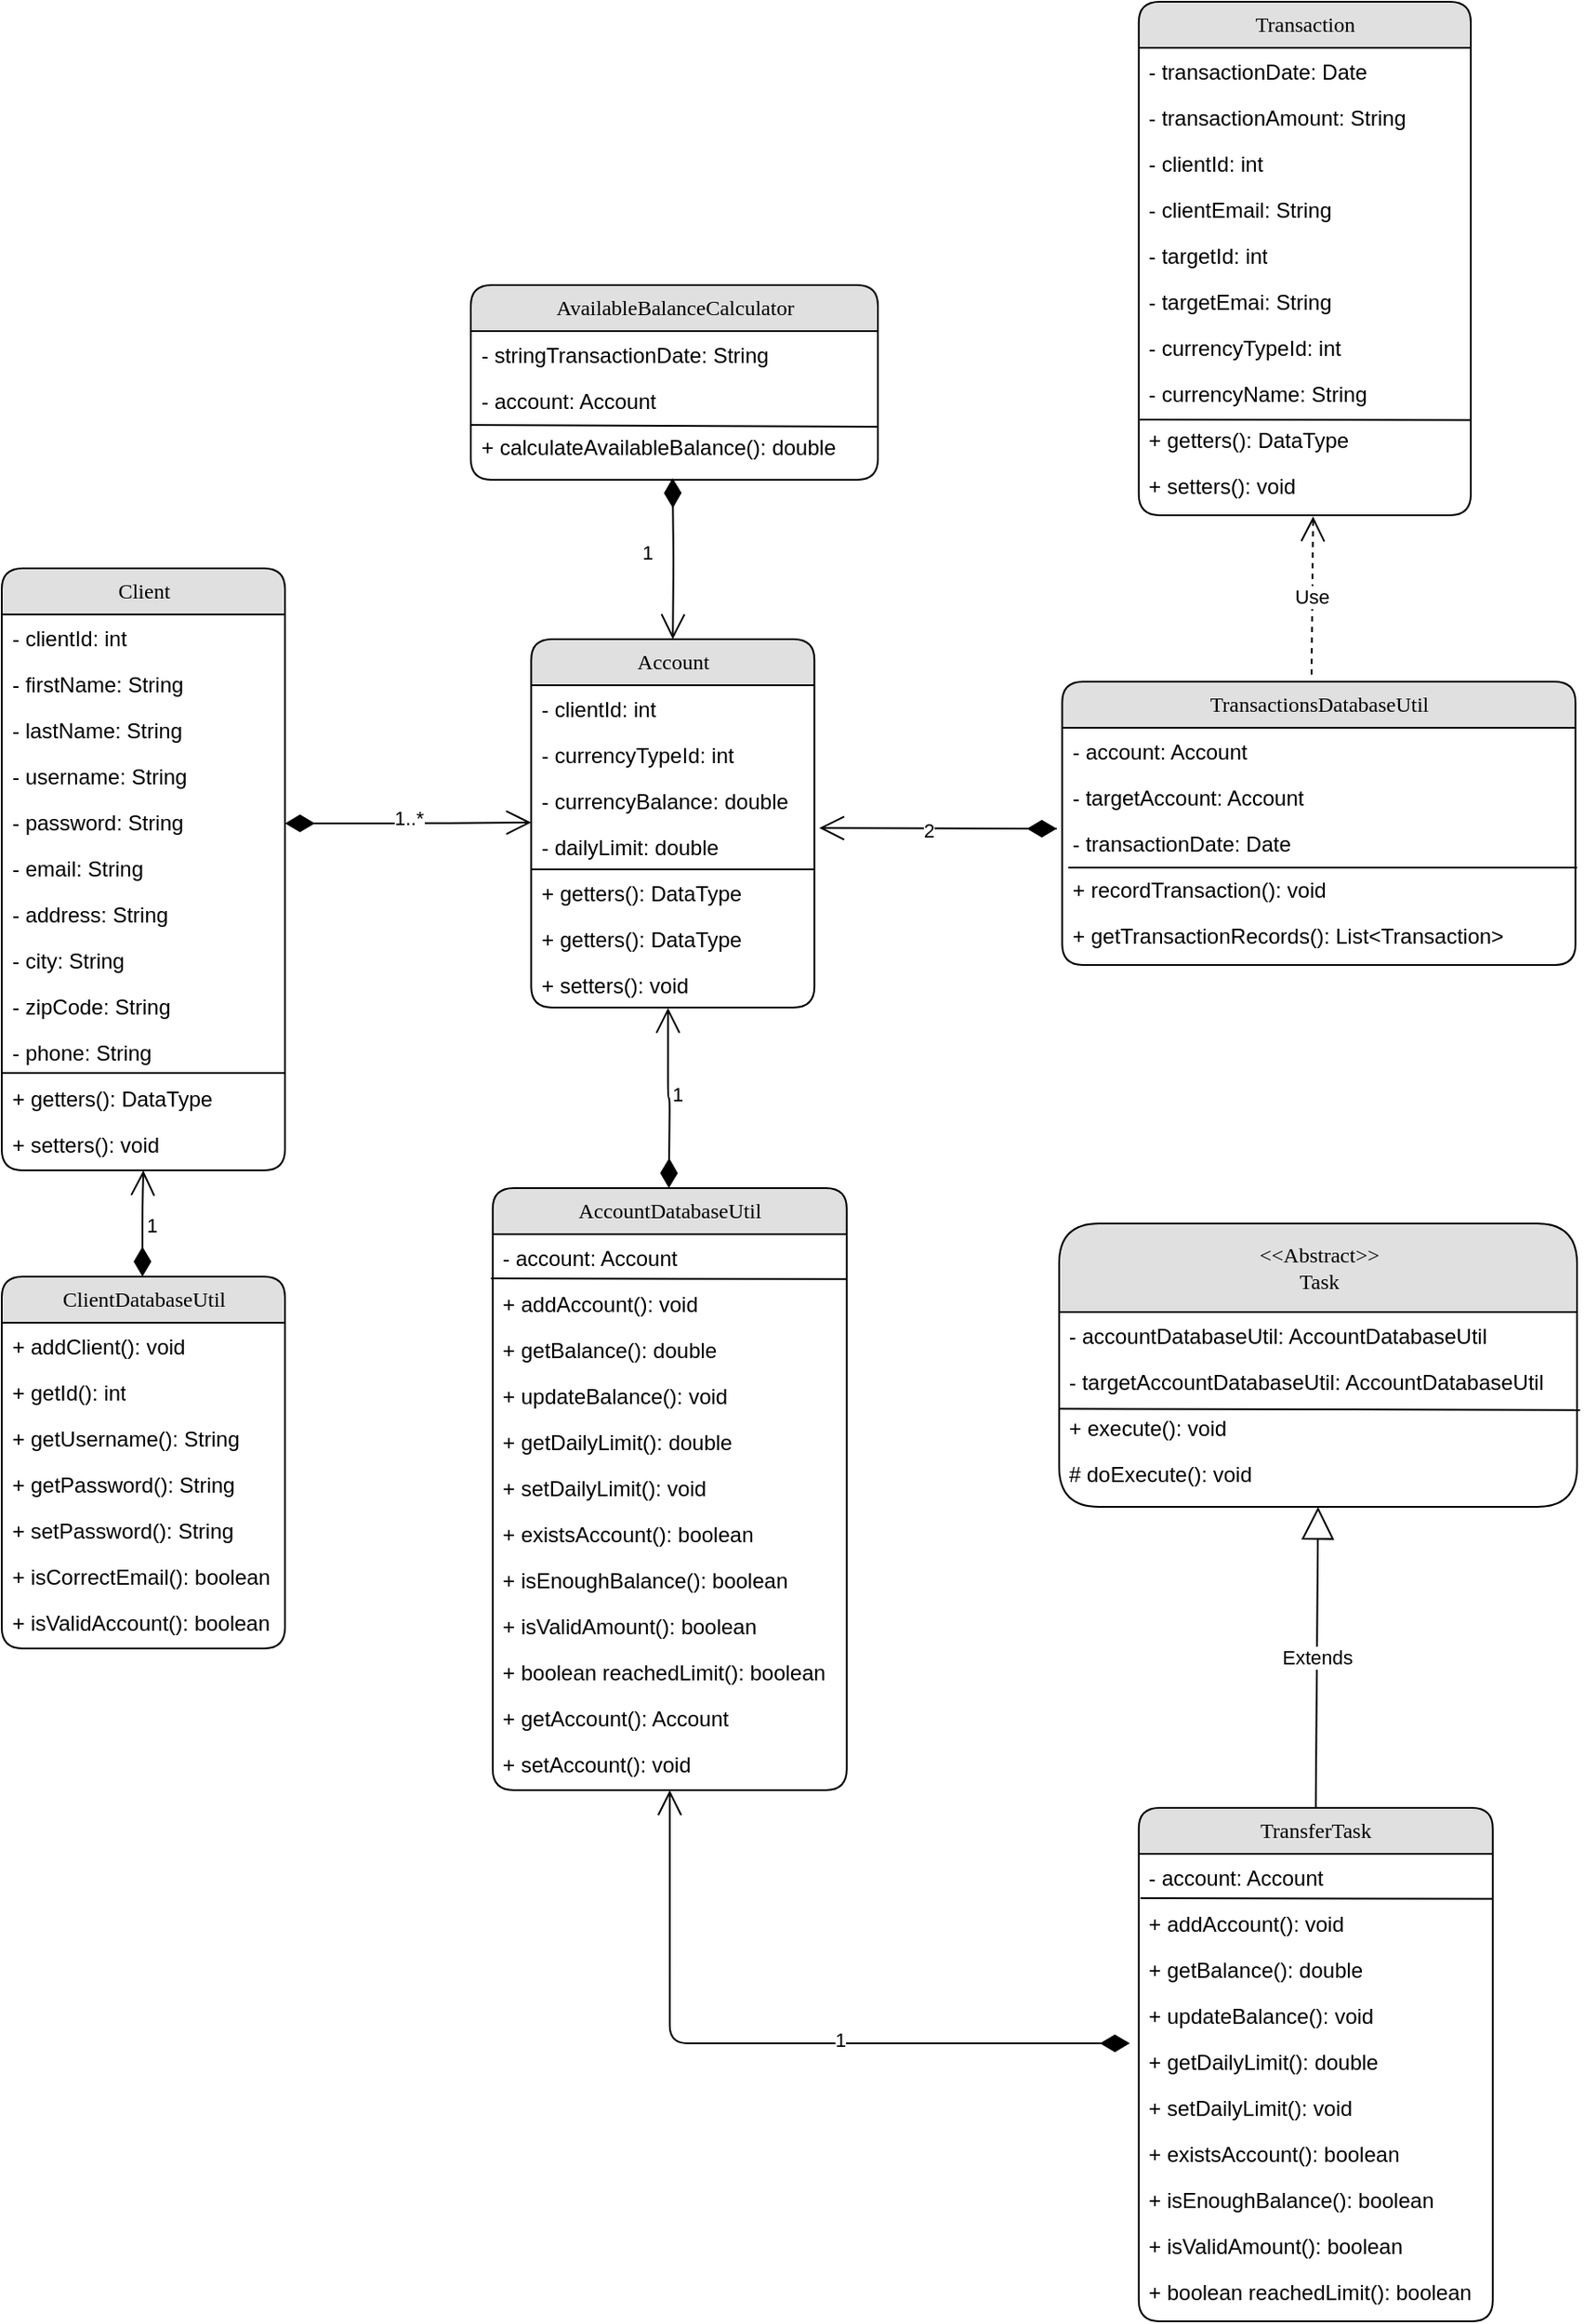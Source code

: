 <mxfile version="14.4.4" type="github">
  <diagram name="Page-1" id="b520641d-4fe3-3701-9064-5fc419738815">
    <mxGraphModel dx="1422" dy="794" grid="1" gridSize="10" guides="1" tooltips="1" connect="1" arrows="1" fold="1" page="1" pageScale="1" pageWidth="1100" pageHeight="850" background="#ffffff" math="0" shadow="0">
      <root>
        <mxCell id="0" />
        <mxCell id="1" parent="0" />
        <mxCell id="21ea969265ad0168-10" value="AvailableBalanceCalculator" style="swimlane;html=1;fontStyle=0;childLayout=stackLayout;horizontal=1;startSize=26;fillColor=#e0e0e0;horizontalStack=0;resizeParent=1;resizeLast=0;collapsible=1;marginBottom=0;swimlaneFillColor=#ffffff;align=center;rounded=1;shadow=0;comic=0;labelBackgroundColor=none;strokeWidth=1;fontFamily=Verdana;fontSize=12" parent="1" vertex="1">
          <mxGeometry x="395" y="250" width="230" height="110" as="geometry" />
        </mxCell>
        <mxCell id="21ea969265ad0168-12" value="- stringTransactionDate: String" style="text;html=1;strokeColor=none;fillColor=none;spacingLeft=4;spacingRight=4;whiteSpace=wrap;overflow=hidden;rotatable=0;points=[[0,0.5],[1,0.5]];portConstraint=eastwest;" parent="21ea969265ad0168-10" vertex="1">
          <mxGeometry y="26" width="230" height="26" as="geometry" />
        </mxCell>
        <mxCell id="21ea969265ad0168-52" value="- account: Account" style="text;html=1;strokeColor=none;fillColor=none;spacingLeft=4;spacingRight=4;whiteSpace=wrap;overflow=hidden;rotatable=0;points=[[0,0.5],[1,0.5]];portConstraint=eastwest;" parent="21ea969265ad0168-10" vertex="1">
          <mxGeometry y="52" width="230" height="26" as="geometry" />
        </mxCell>
        <mxCell id="21ea969265ad0168-13" value="+ calculateAvailableBalance(): double" style="text;html=1;strokeColor=none;fillColor=none;spacingLeft=4;spacingRight=4;whiteSpace=wrap;overflow=hidden;rotatable=0;points=[[0,0.5],[1,0.5]];portConstraint=eastwest;" parent="21ea969265ad0168-10" vertex="1">
          <mxGeometry y="78" width="230" height="32" as="geometry" />
        </mxCell>
        <mxCell id="eXmw_8-DnYwRp7ZnmwKu-10" value="" style="endArrow=none;html=1;entryX=1;entryY=0.064;entryDx=0;entryDy=0;entryPerimeter=0;" parent="21ea969265ad0168-10" target="21ea969265ad0168-13" edge="1">
          <mxGeometry width="50" height="50" relative="1" as="geometry">
            <mxPoint y="79" as="sourcePoint" />
            <mxPoint x="-40" y="96" as="targetPoint" />
          </mxGeometry>
        </mxCell>
        <mxCell id="21ea969265ad0168-14" value="Client" style="swimlane;html=1;fontStyle=0;childLayout=stackLayout;horizontal=1;startSize=26;fillColor=#e0e0e0;horizontalStack=0;resizeParent=1;resizeLast=0;collapsible=1;marginBottom=0;swimlaneFillColor=#ffffff;align=center;rounded=1;shadow=0;comic=0;labelBackgroundColor=none;strokeWidth=1;fontFamily=Verdana;fontSize=12" parent="1" vertex="1">
          <mxGeometry x="130" y="410" width="160" height="340" as="geometry" />
        </mxCell>
        <mxCell id="21ea969265ad0168-15" value="- clientId: int" style="text;html=1;strokeColor=none;fillColor=none;spacingLeft=4;spacingRight=4;whiteSpace=wrap;overflow=hidden;rotatable=0;points=[[0,0.5],[1,0.5]];portConstraint=eastwest;" parent="21ea969265ad0168-14" vertex="1">
          <mxGeometry y="26" width="160" height="26" as="geometry" />
        </mxCell>
        <mxCell id="21ea969265ad0168-16" value="- firstName: String" style="text;html=1;strokeColor=none;fillColor=none;spacingLeft=4;spacingRight=4;whiteSpace=wrap;overflow=hidden;rotatable=0;points=[[0,0.5],[1,0.5]];portConstraint=eastwest;" parent="21ea969265ad0168-14" vertex="1">
          <mxGeometry y="52" width="160" height="26" as="geometry" />
        </mxCell>
        <mxCell id="21ea969265ad0168-17" value="- lastName: String" style="text;html=1;strokeColor=none;fillColor=none;spacingLeft=4;spacingRight=4;whiteSpace=wrap;overflow=hidden;rotatable=0;points=[[0,0.5],[1,0.5]];portConstraint=eastwest;" parent="21ea969265ad0168-14" vertex="1">
          <mxGeometry y="78" width="160" height="26" as="geometry" />
        </mxCell>
        <mxCell id="eXmw_8-DnYwRp7ZnmwKu-26" value="- username: String" style="text;html=1;strokeColor=none;fillColor=none;spacingLeft=4;spacingRight=4;whiteSpace=wrap;overflow=hidden;rotatable=0;points=[[0,0.5],[1,0.5]];portConstraint=eastwest;" parent="21ea969265ad0168-14" vertex="1">
          <mxGeometry y="104" width="160" height="26" as="geometry" />
        </mxCell>
        <mxCell id="eXmw_8-DnYwRp7ZnmwKu-27" value="- password: String" style="text;html=1;strokeColor=none;fillColor=none;spacingLeft=4;spacingRight=4;whiteSpace=wrap;overflow=hidden;rotatable=0;points=[[0,0.5],[1,0.5]];portConstraint=eastwest;" parent="21ea969265ad0168-14" vertex="1">
          <mxGeometry y="130" width="160" height="26" as="geometry" />
        </mxCell>
        <mxCell id="eXmw_8-DnYwRp7ZnmwKu-28" value="- email: String" style="text;html=1;strokeColor=none;fillColor=none;spacingLeft=4;spacingRight=4;whiteSpace=wrap;overflow=hidden;rotatable=0;points=[[0,0.5],[1,0.5]];portConstraint=eastwest;" parent="21ea969265ad0168-14" vertex="1">
          <mxGeometry y="156" width="160" height="26" as="geometry" />
        </mxCell>
        <mxCell id="eXmw_8-DnYwRp7ZnmwKu-29" value="- address: String" style="text;html=1;strokeColor=none;fillColor=none;spacingLeft=4;spacingRight=4;whiteSpace=wrap;overflow=hidden;rotatable=0;points=[[0,0.5],[1,0.5]];portConstraint=eastwest;" parent="21ea969265ad0168-14" vertex="1">
          <mxGeometry y="182" width="160" height="26" as="geometry" />
        </mxCell>
        <mxCell id="eXmw_8-DnYwRp7ZnmwKu-30" value="- city: String" style="text;html=1;strokeColor=none;fillColor=none;spacingLeft=4;spacingRight=4;whiteSpace=wrap;overflow=hidden;rotatable=0;points=[[0,0.5],[1,0.5]];portConstraint=eastwest;" parent="21ea969265ad0168-14" vertex="1">
          <mxGeometry y="208" width="160" height="26" as="geometry" />
        </mxCell>
        <mxCell id="eXmw_8-DnYwRp7ZnmwKu-31" value="- zipCode: String" style="text;html=1;strokeColor=none;fillColor=none;spacingLeft=4;spacingRight=4;whiteSpace=wrap;overflow=hidden;rotatable=0;points=[[0,0.5],[1,0.5]];portConstraint=eastwest;" parent="21ea969265ad0168-14" vertex="1">
          <mxGeometry y="234" width="160" height="26" as="geometry" />
        </mxCell>
        <mxCell id="eXmw_8-DnYwRp7ZnmwKu-32" value="- phone: String" style="text;html=1;strokeColor=none;fillColor=none;spacingLeft=4;spacingRight=4;whiteSpace=wrap;overflow=hidden;rotatable=0;points=[[0,0.5],[1,0.5]];portConstraint=eastwest;" parent="21ea969265ad0168-14" vertex="1">
          <mxGeometry y="260" width="160" height="26" as="geometry" />
        </mxCell>
        <mxCell id="eXmw_8-DnYwRp7ZnmwKu-33" value="+ getters(): DataType" style="text;html=1;strokeColor=none;fillColor=none;spacingLeft=4;spacingRight=4;whiteSpace=wrap;overflow=hidden;rotatable=0;points=[[0,0.5],[1,0.5]];portConstraint=eastwest;" parent="21ea969265ad0168-14" vertex="1">
          <mxGeometry y="286" width="160" height="26" as="geometry" />
        </mxCell>
        <mxCell id="eXmw_8-DnYwRp7ZnmwKu-34" value="+ setters(): void" style="text;html=1;strokeColor=none;fillColor=none;spacingLeft=4;spacingRight=4;whiteSpace=wrap;overflow=hidden;rotatable=0;points=[[0,0.5],[1,0.5]];portConstraint=eastwest;" parent="21ea969265ad0168-14" vertex="1">
          <mxGeometry y="312" width="160" height="26" as="geometry" />
        </mxCell>
        <mxCell id="eXmw_8-DnYwRp7ZnmwKu-35" value="" style="endArrow=none;html=1;exitX=0.002;exitY=-0.038;exitDx=0;exitDy=0;exitPerimeter=0;entryX=1;entryY=-0.038;entryDx=0;entryDy=0;entryPerimeter=0;" parent="21ea969265ad0168-14" source="eXmw_8-DnYwRp7ZnmwKu-33" target="eXmw_8-DnYwRp7ZnmwKu-33" edge="1">
          <mxGeometry width="50" height="50" relative="1" as="geometry">
            <mxPoint x="360" y="310" as="sourcePoint" />
            <mxPoint x="410" y="260" as="targetPoint" />
          </mxGeometry>
        </mxCell>
        <mxCell id="21ea969265ad0168-18" value="ClientDatabaseUtil" style="swimlane;html=1;fontStyle=0;childLayout=stackLayout;horizontal=1;startSize=26;fillColor=#e0e0e0;horizontalStack=0;resizeParent=1;resizeLast=0;collapsible=1;marginBottom=0;swimlaneFillColor=#ffffff;align=center;rounded=1;shadow=0;comic=0;labelBackgroundColor=none;strokeWidth=1;fontFamily=Verdana;fontSize=12" parent="1" vertex="1">
          <mxGeometry x="130" y="810" width="160" height="210" as="geometry" />
        </mxCell>
        <mxCell id="21ea969265ad0168-19" value="+ addClient(): void" style="text;html=1;strokeColor=none;fillColor=none;spacingLeft=4;spacingRight=4;whiteSpace=wrap;overflow=hidden;rotatable=0;points=[[0,0.5],[1,0.5]];portConstraint=eastwest;" parent="21ea969265ad0168-18" vertex="1">
          <mxGeometry y="26" width="160" height="26" as="geometry" />
        </mxCell>
        <mxCell id="21ea969265ad0168-20" value="+ getId(): int" style="text;html=1;strokeColor=none;fillColor=none;spacingLeft=4;spacingRight=4;whiteSpace=wrap;overflow=hidden;rotatable=0;points=[[0,0.5],[1,0.5]];portConstraint=eastwest;" parent="21ea969265ad0168-18" vertex="1">
          <mxGeometry y="52" width="160" height="26" as="geometry" />
        </mxCell>
        <mxCell id="21ea969265ad0168-51" value="+ getUsername(): String" style="text;html=1;strokeColor=none;fillColor=none;spacingLeft=4;spacingRight=4;whiteSpace=wrap;overflow=hidden;rotatable=0;points=[[0,0.5],[1,0.5]];portConstraint=eastwest;" parent="21ea969265ad0168-18" vertex="1">
          <mxGeometry y="78" width="160" height="26" as="geometry" />
        </mxCell>
        <mxCell id="21ea969265ad0168-21" value="+ getPassword(): String" style="text;html=1;strokeColor=none;fillColor=none;spacingLeft=4;spacingRight=4;whiteSpace=wrap;overflow=hidden;rotatable=0;points=[[0,0.5],[1,0.5]];portConstraint=eastwest;" parent="21ea969265ad0168-18" vertex="1">
          <mxGeometry y="104" width="160" height="26" as="geometry" />
        </mxCell>
        <mxCell id="eXmw_8-DnYwRp7ZnmwKu-23" value="+ setPassword(): String" style="text;html=1;strokeColor=none;fillColor=none;spacingLeft=4;spacingRight=4;whiteSpace=wrap;overflow=hidden;rotatable=0;points=[[0,0.5],[1,0.5]];portConstraint=eastwest;" parent="21ea969265ad0168-18" vertex="1">
          <mxGeometry y="130" width="160" height="26" as="geometry" />
        </mxCell>
        <mxCell id="eXmw_8-DnYwRp7ZnmwKu-24" value="+ isCorrectEmail(): boolean" style="text;html=1;strokeColor=none;fillColor=none;spacingLeft=4;spacingRight=4;whiteSpace=wrap;overflow=hidden;rotatable=0;points=[[0,0.5],[1,0.5]];portConstraint=eastwest;" parent="21ea969265ad0168-18" vertex="1">
          <mxGeometry y="156" width="160" height="26" as="geometry" />
        </mxCell>
        <mxCell id="eXmw_8-DnYwRp7ZnmwKu-25" value="+ isValidAccount(): boolean" style="text;html=1;strokeColor=none;fillColor=none;spacingLeft=4;spacingRight=4;whiteSpace=wrap;overflow=hidden;rotatable=0;points=[[0,0.5],[1,0.5]];portConstraint=eastwest;" parent="21ea969265ad0168-18" vertex="1">
          <mxGeometry y="182" width="160" height="26" as="geometry" />
        </mxCell>
        <mxCell id="21ea969265ad0168-22" value="Account" style="swimlane;html=1;fontStyle=0;childLayout=stackLayout;horizontal=1;startSize=26;fillColor=#e0e0e0;horizontalStack=0;resizeParent=1;resizeLast=0;collapsible=1;marginBottom=0;swimlaneFillColor=#ffffff;align=center;rounded=1;shadow=0;comic=0;labelBackgroundColor=none;strokeWidth=1;fontFamily=Verdana;fontSize=12" parent="1" vertex="1">
          <mxGeometry x="429.13" y="450" width="160" height="208" as="geometry" />
        </mxCell>
        <mxCell id="21ea969265ad0168-23" value="- clientId: int" style="text;html=1;strokeColor=none;fillColor=none;spacingLeft=4;spacingRight=4;whiteSpace=wrap;overflow=hidden;rotatable=0;points=[[0,0.5],[1,0.5]];portConstraint=eastwest;" parent="21ea969265ad0168-22" vertex="1">
          <mxGeometry y="26" width="160" height="26" as="geometry" />
        </mxCell>
        <mxCell id="21ea969265ad0168-24" value="- currencyTypeId: int" style="text;html=1;strokeColor=none;fillColor=none;spacingLeft=4;spacingRight=4;whiteSpace=wrap;overflow=hidden;rotatable=0;points=[[0,0.5],[1,0.5]];portConstraint=eastwest;" parent="21ea969265ad0168-22" vertex="1">
          <mxGeometry y="52" width="160" height="26" as="geometry" />
        </mxCell>
        <mxCell id="eXmw_8-DnYwRp7ZnmwKu-3" value="- currencyBalance: double" style="text;html=1;strokeColor=none;fillColor=none;spacingLeft=4;spacingRight=4;whiteSpace=wrap;overflow=hidden;rotatable=0;points=[[0,0.5],[1,0.5]];portConstraint=eastwest;" parent="21ea969265ad0168-22" vertex="1">
          <mxGeometry y="78" width="160" height="26" as="geometry" />
        </mxCell>
        <mxCell id="eXmw_8-DnYwRp7ZnmwKu-4" value="- dailyLimit: double" style="text;html=1;strokeColor=none;fillColor=none;spacingLeft=4;spacingRight=4;whiteSpace=wrap;overflow=hidden;rotatable=0;points=[[0,0.5],[1,0.5]];portConstraint=eastwest;" parent="21ea969265ad0168-22" vertex="1">
          <mxGeometry y="104" width="160" height="26" as="geometry" />
        </mxCell>
        <mxCell id="eXmw_8-DnYwRp7ZnmwKu-2" value="" style="endArrow=none;html=1;" parent="21ea969265ad0168-22" edge="1">
          <mxGeometry width="50" height="50" relative="1" as="geometry">
            <mxPoint y="130" as="sourcePoint" />
            <mxPoint x="160" y="130" as="targetPoint" />
          </mxGeometry>
        </mxCell>
        <mxCell id="eXmw_8-DnYwRp7ZnmwKu-88" value="+ getters(): DataType" style="text;html=1;strokeColor=none;fillColor=none;spacingLeft=4;spacingRight=4;whiteSpace=wrap;overflow=hidden;rotatable=0;points=[[0,0.5],[1,0.5]];portConstraint=eastwest;" parent="21ea969265ad0168-22" vertex="1">
          <mxGeometry y="130" width="160" height="26" as="geometry" />
        </mxCell>
        <mxCell id="eXmw_8-DnYwRp7ZnmwKu-7" value="+ getters(): DataType" style="text;html=1;strokeColor=none;fillColor=none;spacingLeft=4;spacingRight=4;whiteSpace=wrap;overflow=hidden;rotatable=0;points=[[0,0.5],[1,0.5]];portConstraint=eastwest;" parent="21ea969265ad0168-22" vertex="1">
          <mxGeometry y="156" width="160" height="26" as="geometry" />
        </mxCell>
        <mxCell id="eXmw_8-DnYwRp7ZnmwKu-8" value="+ setters(): void" style="text;html=1;strokeColor=none;fillColor=none;spacingLeft=4;spacingRight=4;whiteSpace=wrap;overflow=hidden;rotatable=0;points=[[0,0.5],[1,0.5]];portConstraint=eastwest;" parent="21ea969265ad0168-22" vertex="1">
          <mxGeometry y="182" width="160" height="26" as="geometry" />
        </mxCell>
        <mxCell id="21ea969265ad0168-26" value="AccountDatabaseUtil" style="swimlane;html=1;fontStyle=0;childLayout=stackLayout;horizontal=1;startSize=26;fillColor=#e0e0e0;horizontalStack=0;resizeParent=1;resizeLast=0;collapsible=1;marginBottom=0;swimlaneFillColor=#ffffff;align=center;rounded=1;shadow=0;comic=0;labelBackgroundColor=none;strokeWidth=1;fontFamily=Verdana;fontSize=12" parent="1" vertex="1">
          <mxGeometry x="407.39" y="760" width="200" height="340" as="geometry" />
        </mxCell>
        <mxCell id="21ea969265ad0168-27" value="- account: Account" style="text;html=1;strokeColor=none;fillColor=none;spacingLeft=4;spacingRight=4;whiteSpace=wrap;overflow=hidden;rotatable=0;points=[[0,0.5],[1,0.5]];portConstraint=eastwest;" parent="21ea969265ad0168-26" vertex="1">
          <mxGeometry y="26" width="200" height="26" as="geometry" />
        </mxCell>
        <mxCell id="21ea969265ad0168-28" value="+ addAccount(): void" style="text;html=1;strokeColor=none;fillColor=none;spacingLeft=4;spacingRight=4;whiteSpace=wrap;overflow=hidden;rotatable=0;points=[[0,0.5],[1,0.5]];portConstraint=eastwest;" parent="21ea969265ad0168-26" vertex="1">
          <mxGeometry y="52" width="200" height="26" as="geometry" />
        </mxCell>
        <mxCell id="21ea969265ad0168-29" value="+ getBalance(): double" style="text;html=1;strokeColor=none;fillColor=none;spacingLeft=4;spacingRight=4;whiteSpace=wrap;overflow=hidden;rotatable=0;points=[[0,0.5],[1,0.5]];portConstraint=eastwest;" parent="21ea969265ad0168-26" vertex="1">
          <mxGeometry y="78" width="200" height="26" as="geometry" />
        </mxCell>
        <mxCell id="eXmw_8-DnYwRp7ZnmwKu-11" value="+ updateBalance(): void" style="text;html=1;strokeColor=none;fillColor=none;spacingLeft=4;spacingRight=4;whiteSpace=wrap;overflow=hidden;rotatable=0;points=[[0,0.5],[1,0.5]];portConstraint=eastwest;" parent="21ea969265ad0168-26" vertex="1">
          <mxGeometry y="104" width="200" height="26" as="geometry" />
        </mxCell>
        <mxCell id="eXmw_8-DnYwRp7ZnmwKu-12" value="+ getDailyLimit(): double" style="text;html=1;strokeColor=none;fillColor=none;spacingLeft=4;spacingRight=4;whiteSpace=wrap;overflow=hidden;rotatable=0;points=[[0,0.5],[1,0.5]];portConstraint=eastwest;" parent="21ea969265ad0168-26" vertex="1">
          <mxGeometry y="130" width="200" height="26" as="geometry" />
        </mxCell>
        <mxCell id="eXmw_8-DnYwRp7ZnmwKu-13" value="+ setDailyLimit(): void" style="text;html=1;strokeColor=none;fillColor=none;spacingLeft=4;spacingRight=4;whiteSpace=wrap;overflow=hidden;rotatable=0;points=[[0,0.5],[1,0.5]];portConstraint=eastwest;" parent="21ea969265ad0168-26" vertex="1">
          <mxGeometry y="156" width="200" height="26" as="geometry" />
        </mxCell>
        <mxCell id="eXmw_8-DnYwRp7ZnmwKu-16" value="+ existsAccount(): boolean" style="text;html=1;strokeColor=none;fillColor=none;spacingLeft=4;spacingRight=4;whiteSpace=wrap;overflow=hidden;rotatable=0;points=[[0,0.5],[1,0.5]];portConstraint=eastwest;" parent="21ea969265ad0168-26" vertex="1">
          <mxGeometry y="182" width="200" height="26" as="geometry" />
        </mxCell>
        <mxCell id="eXmw_8-DnYwRp7ZnmwKu-17" value="+ isEnoughBalance(): boolean" style="text;html=1;strokeColor=none;fillColor=none;spacingLeft=4;spacingRight=4;whiteSpace=wrap;overflow=hidden;rotatable=0;points=[[0,0.5],[1,0.5]];portConstraint=eastwest;" parent="21ea969265ad0168-26" vertex="1">
          <mxGeometry y="208" width="200" height="26" as="geometry" />
        </mxCell>
        <mxCell id="eXmw_8-DnYwRp7ZnmwKu-18" value="+ isValidAmount(): boolean" style="text;html=1;strokeColor=none;fillColor=none;spacingLeft=4;spacingRight=4;whiteSpace=wrap;overflow=hidden;rotatable=0;points=[[0,0.5],[1,0.5]];portConstraint=eastwest;" parent="21ea969265ad0168-26" vertex="1">
          <mxGeometry y="234" width="200" height="26" as="geometry" />
        </mxCell>
        <mxCell id="eXmw_8-DnYwRp7ZnmwKu-19" value="+ boolean reachedLimit(): boolean" style="text;html=1;strokeColor=none;fillColor=none;spacingLeft=4;spacingRight=4;whiteSpace=wrap;overflow=hidden;rotatable=0;points=[[0,0.5],[1,0.5]];portConstraint=eastwest;" parent="21ea969265ad0168-26" vertex="1">
          <mxGeometry y="260" width="200" height="26" as="geometry" />
        </mxCell>
        <mxCell id="eXmw_8-DnYwRp7ZnmwKu-20" value="+ getAccount(): Account" style="text;html=1;strokeColor=none;fillColor=none;spacingLeft=4;spacingRight=4;whiteSpace=wrap;overflow=hidden;rotatable=0;points=[[0,0.5],[1,0.5]];portConstraint=eastwest;" parent="21ea969265ad0168-26" vertex="1">
          <mxGeometry y="286" width="200" height="26" as="geometry" />
        </mxCell>
        <mxCell id="eXmw_8-DnYwRp7ZnmwKu-21" value="+ setAccount(): void" style="text;html=1;strokeColor=none;fillColor=none;spacingLeft=4;spacingRight=4;whiteSpace=wrap;overflow=hidden;rotatable=0;points=[[0,0.5],[1,0.5]];portConstraint=eastwest;" parent="21ea969265ad0168-26" vertex="1">
          <mxGeometry y="312" width="200" height="28" as="geometry" />
        </mxCell>
        <mxCell id="eXmw_8-DnYwRp7ZnmwKu-22" value="" style="endArrow=none;html=1;entryX=0.998;entryY=-0.023;entryDx=0;entryDy=0;entryPerimeter=0;" parent="21ea969265ad0168-26" target="21ea969265ad0168-28" edge="1">
          <mxGeometry width="50" height="50" relative="1" as="geometry">
            <mxPoint x="-1" y="51" as="sourcePoint" />
            <mxPoint x="30" y="80" as="targetPoint" />
          </mxGeometry>
        </mxCell>
        <mxCell id="eXmw_8-DnYwRp7ZnmwKu-36" value="TransferTask" style="swimlane;html=1;fontStyle=0;childLayout=stackLayout;horizontal=1;startSize=26;fillColor=#e0e0e0;horizontalStack=0;resizeParent=1;resizeLast=0;collapsible=1;marginBottom=0;swimlaneFillColor=#ffffff;align=center;rounded=1;shadow=0;comic=0;labelBackgroundColor=none;strokeWidth=1;fontFamily=Verdana;fontSize=12" parent="1" vertex="1">
          <mxGeometry x="772.39" y="1110" width="200" height="290" as="geometry" />
        </mxCell>
        <mxCell id="eXmw_8-DnYwRp7ZnmwKu-37" value="- account: Account" style="text;html=1;strokeColor=none;fillColor=none;spacingLeft=4;spacingRight=4;whiteSpace=wrap;overflow=hidden;rotatable=0;points=[[0,0.5],[1,0.5]];portConstraint=eastwest;" parent="eXmw_8-DnYwRp7ZnmwKu-36" vertex="1">
          <mxGeometry y="26" width="200" height="26" as="geometry" />
        </mxCell>
        <mxCell id="eXmw_8-DnYwRp7ZnmwKu-38" value="+ addAccount(): void" style="text;html=1;strokeColor=none;fillColor=none;spacingLeft=4;spacingRight=4;whiteSpace=wrap;overflow=hidden;rotatable=0;points=[[0,0.5],[1,0.5]];portConstraint=eastwest;" parent="eXmw_8-DnYwRp7ZnmwKu-36" vertex="1">
          <mxGeometry y="52" width="200" height="26" as="geometry" />
        </mxCell>
        <mxCell id="eXmw_8-DnYwRp7ZnmwKu-39" value="+ getBalance(): double" style="text;html=1;strokeColor=none;fillColor=none;spacingLeft=4;spacingRight=4;whiteSpace=wrap;overflow=hidden;rotatable=0;points=[[0,0.5],[1,0.5]];portConstraint=eastwest;" parent="eXmw_8-DnYwRp7ZnmwKu-36" vertex="1">
          <mxGeometry y="78" width="200" height="26" as="geometry" />
        </mxCell>
        <mxCell id="eXmw_8-DnYwRp7ZnmwKu-40" value="+ updateBalance(): void" style="text;html=1;strokeColor=none;fillColor=none;spacingLeft=4;spacingRight=4;whiteSpace=wrap;overflow=hidden;rotatable=0;points=[[0,0.5],[1,0.5]];portConstraint=eastwest;" parent="eXmw_8-DnYwRp7ZnmwKu-36" vertex="1">
          <mxGeometry y="104" width="200" height="26" as="geometry" />
        </mxCell>
        <mxCell id="eXmw_8-DnYwRp7ZnmwKu-41" value="+ getDailyLimit(): double" style="text;html=1;strokeColor=none;fillColor=none;spacingLeft=4;spacingRight=4;whiteSpace=wrap;overflow=hidden;rotatable=0;points=[[0,0.5],[1,0.5]];portConstraint=eastwest;" parent="eXmw_8-DnYwRp7ZnmwKu-36" vertex="1">
          <mxGeometry y="130" width="200" height="26" as="geometry" />
        </mxCell>
        <mxCell id="eXmw_8-DnYwRp7ZnmwKu-42" value="+ setDailyLimit(): void" style="text;html=1;strokeColor=none;fillColor=none;spacingLeft=4;spacingRight=4;whiteSpace=wrap;overflow=hidden;rotatable=0;points=[[0,0.5],[1,0.5]];portConstraint=eastwest;" parent="eXmw_8-DnYwRp7ZnmwKu-36" vertex="1">
          <mxGeometry y="156" width="200" height="26" as="geometry" />
        </mxCell>
        <mxCell id="eXmw_8-DnYwRp7ZnmwKu-43" value="+ existsAccount(): boolean" style="text;html=1;strokeColor=none;fillColor=none;spacingLeft=4;spacingRight=4;whiteSpace=wrap;overflow=hidden;rotatable=0;points=[[0,0.5],[1,0.5]];portConstraint=eastwest;" parent="eXmw_8-DnYwRp7ZnmwKu-36" vertex="1">
          <mxGeometry y="182" width="200" height="26" as="geometry" />
        </mxCell>
        <mxCell id="eXmw_8-DnYwRp7ZnmwKu-44" value="+ isEnoughBalance(): boolean" style="text;html=1;strokeColor=none;fillColor=none;spacingLeft=4;spacingRight=4;whiteSpace=wrap;overflow=hidden;rotatable=0;points=[[0,0.5],[1,0.5]];portConstraint=eastwest;" parent="eXmw_8-DnYwRp7ZnmwKu-36" vertex="1">
          <mxGeometry y="208" width="200" height="26" as="geometry" />
        </mxCell>
        <mxCell id="eXmw_8-DnYwRp7ZnmwKu-45" value="+ isValidAmount(): boolean" style="text;html=1;strokeColor=none;fillColor=none;spacingLeft=4;spacingRight=4;whiteSpace=wrap;overflow=hidden;rotatable=0;points=[[0,0.5],[1,0.5]];portConstraint=eastwest;" parent="eXmw_8-DnYwRp7ZnmwKu-36" vertex="1">
          <mxGeometry y="234" width="200" height="26" as="geometry" />
        </mxCell>
        <mxCell id="eXmw_8-DnYwRp7ZnmwKu-46" value="+ boolean reachedLimit(): boolean" style="text;html=1;strokeColor=none;fillColor=none;spacingLeft=4;spacingRight=4;whiteSpace=wrap;overflow=hidden;rotatable=0;points=[[0,0.5],[1,0.5]];portConstraint=eastwest;" parent="eXmw_8-DnYwRp7ZnmwKu-36" vertex="1">
          <mxGeometry y="260" width="200" height="26" as="geometry" />
        </mxCell>
        <mxCell id="eXmw_8-DnYwRp7ZnmwKu-49" value="" style="endArrow=none;html=1;entryX=0.998;entryY=-0.023;entryDx=0;entryDy=0;entryPerimeter=0;" parent="eXmw_8-DnYwRp7ZnmwKu-36" target="eXmw_8-DnYwRp7ZnmwKu-38" edge="1">
          <mxGeometry width="50" height="50" relative="1" as="geometry">
            <mxPoint x="1" y="51" as="sourcePoint" />
            <mxPoint x="30" y="80" as="targetPoint" />
          </mxGeometry>
        </mxCell>
        <mxCell id="eXmw_8-DnYwRp7ZnmwKu-53" value="&amp;lt;&amp;lt;Abstract&amp;gt;&amp;gt;&lt;br&gt;Task" style="swimlane;html=1;fontStyle=0;childLayout=stackLayout;horizontal=1;startSize=50;fillColor=#e0e0e0;horizontalStack=0;resizeParent=1;resizeLast=0;collapsible=1;marginBottom=0;swimlaneFillColor=#ffffff;align=center;rounded=1;shadow=0;comic=0;labelBackgroundColor=none;strokeWidth=1;fontFamily=Verdana;fontSize=12" parent="1" vertex="1">
          <mxGeometry x="727.39" y="780" width="292.61" height="160" as="geometry">
            <mxRectangle x="1090" y="500" width="120" height="50" as="alternateBounds" />
          </mxGeometry>
        </mxCell>
        <mxCell id="eXmw_8-DnYwRp7ZnmwKu-54" value="- accountDatabaseUtil: AccountDatabaseUtil" style="text;html=1;strokeColor=none;fillColor=none;spacingLeft=4;spacingRight=4;whiteSpace=wrap;overflow=hidden;rotatable=0;points=[[0,0.5],[1,0.5]];portConstraint=eastwest;" parent="eXmw_8-DnYwRp7ZnmwKu-53" vertex="1">
          <mxGeometry y="50" width="292.61" height="26" as="geometry" />
        </mxCell>
        <mxCell id="eXmw_8-DnYwRp7ZnmwKu-55" value="- targetAccountDatabaseUtil: AccountDatabaseUtil" style="text;html=1;strokeColor=none;fillColor=none;spacingLeft=4;spacingRight=4;whiteSpace=wrap;overflow=hidden;rotatable=0;points=[[0,0.5],[1,0.5]];portConstraint=eastwest;" parent="eXmw_8-DnYwRp7ZnmwKu-53" vertex="1">
          <mxGeometry y="76" width="292.61" height="26" as="geometry" />
        </mxCell>
        <mxCell id="eXmw_8-DnYwRp7ZnmwKu-56" value="+ execute(): void" style="text;html=1;strokeColor=none;fillColor=none;spacingLeft=4;spacingRight=4;whiteSpace=wrap;overflow=hidden;rotatable=0;points=[[0,0.5],[1,0.5]];portConstraint=eastwest;" parent="eXmw_8-DnYwRp7ZnmwKu-53" vertex="1">
          <mxGeometry y="102" width="292.61" height="26" as="geometry" />
        </mxCell>
        <mxCell id="eXmw_8-DnYwRp7ZnmwKu-78" value="" style="endArrow=none;html=1;exitX=-0.001;exitY=0.1;exitDx=0;exitDy=0;exitPerimeter=0;entryX=1.006;entryY=0.131;entryDx=0;entryDy=0;entryPerimeter=0;" parent="eXmw_8-DnYwRp7ZnmwKu-53" source="eXmw_8-DnYwRp7ZnmwKu-56" target="eXmw_8-DnYwRp7ZnmwKu-56" edge="1">
          <mxGeometry width="50" height="50" relative="1" as="geometry">
            <mxPoint x="60" y="270" as="sourcePoint" />
            <mxPoint x="290" y="104" as="targetPoint" />
          </mxGeometry>
        </mxCell>
        <mxCell id="nUnv14A6r-LmEsx6zcBj-1" value="# doExecute(): void" style="text;html=1;strokeColor=none;fillColor=none;spacingLeft=4;spacingRight=4;whiteSpace=wrap;overflow=hidden;rotatable=0;points=[[0,0.5],[1,0.5]];portConstraint=eastwest;" vertex="1" parent="eXmw_8-DnYwRp7ZnmwKu-53">
          <mxGeometry y="128" width="292.61" height="32" as="geometry" />
        </mxCell>
        <mxCell id="eXmw_8-DnYwRp7ZnmwKu-65" value="TransactionsDatabaseUtil" style="swimlane;html=1;fontStyle=0;childLayout=stackLayout;horizontal=1;startSize=26;fillColor=#e0e0e0;horizontalStack=0;resizeParent=1;resizeLast=0;collapsible=1;marginBottom=0;swimlaneFillColor=#ffffff;align=center;rounded=1;shadow=0;comic=0;labelBackgroundColor=none;strokeWidth=1;fontFamily=Verdana;fontSize=12" parent="1" vertex="1">
          <mxGeometry x="729.13" y="474" width="290" height="160" as="geometry" />
        </mxCell>
        <mxCell id="eXmw_8-DnYwRp7ZnmwKu-66" value="- account: Account" style="text;html=1;strokeColor=none;fillColor=none;spacingLeft=4;spacingRight=4;whiteSpace=wrap;overflow=hidden;rotatable=0;points=[[0,0.5],[1,0.5]];portConstraint=eastwest;" parent="eXmw_8-DnYwRp7ZnmwKu-65" vertex="1">
          <mxGeometry y="26" width="290" height="26" as="geometry" />
        </mxCell>
        <mxCell id="eXmw_8-DnYwRp7ZnmwKu-67" value="- targetAccount: Account" style="text;html=1;strokeColor=none;fillColor=none;spacingLeft=4;spacingRight=4;whiteSpace=wrap;overflow=hidden;rotatable=0;points=[[0,0.5],[1,0.5]];portConstraint=eastwest;" parent="eXmw_8-DnYwRp7ZnmwKu-65" vertex="1">
          <mxGeometry y="52" width="290" height="26" as="geometry" />
        </mxCell>
        <mxCell id="eXmw_8-DnYwRp7ZnmwKu-68" value="- transactionDate: Date" style="text;html=1;strokeColor=none;fillColor=none;spacingLeft=4;spacingRight=4;whiteSpace=wrap;overflow=hidden;rotatable=0;points=[[0,0.5],[1,0.5]];portConstraint=eastwest;" parent="eXmw_8-DnYwRp7ZnmwKu-65" vertex="1">
          <mxGeometry y="78" width="290" height="26" as="geometry" />
        </mxCell>
        <mxCell id="eXmw_8-DnYwRp7ZnmwKu-70" value="" style="endArrow=none;html=1;exitX=0.012;exitY=1.038;exitDx=0;exitDy=0;exitPerimeter=0;entryX=1.003;entryY=0.038;entryDx=0;entryDy=0;entryPerimeter=0;" parent="eXmw_8-DnYwRp7ZnmwKu-65" source="eXmw_8-DnYwRp7ZnmwKu-68" target="eXmw_8-DnYwRp7ZnmwKu-74" edge="1">
          <mxGeometry width="50" height="50" relative="1" as="geometry">
            <mxPoint y="107" as="sourcePoint" />
            <mxPoint x="202" y="100" as="targetPoint" />
          </mxGeometry>
        </mxCell>
        <mxCell id="eXmw_8-DnYwRp7ZnmwKu-74" value="+ recordTransaction(): void" style="text;html=1;strokeColor=none;fillColor=none;spacingLeft=4;spacingRight=4;whiteSpace=wrap;overflow=hidden;rotatable=0;points=[[0,0.5],[1,0.5]];portConstraint=eastwest;" parent="eXmw_8-DnYwRp7ZnmwKu-65" vertex="1">
          <mxGeometry y="104" width="290" height="26" as="geometry" />
        </mxCell>
        <mxCell id="eXmw_8-DnYwRp7ZnmwKu-75" value="+ getTransactionRecords(): List&amp;lt;Transaction&amp;gt;" style="text;html=1;strokeColor=none;fillColor=none;spacingLeft=4;spacingRight=4;whiteSpace=wrap;overflow=hidden;rotatable=0;points=[[0,0.5],[1,0.5]];portConstraint=eastwest;" parent="eXmw_8-DnYwRp7ZnmwKu-65" vertex="1">
          <mxGeometry y="130" width="290" height="26" as="geometry" />
        </mxCell>
        <mxCell id="eXmw_8-DnYwRp7ZnmwKu-76" value="Extends" style="endArrow=block;endSize=16;endFill=0;html=1;exitX=0.5;exitY=0;exitDx=0;exitDy=0;entryX=0.5;entryY=1;entryDx=0;entryDy=0;" parent="1" source="eXmw_8-DnYwRp7ZnmwKu-36" target="eXmw_8-DnYwRp7ZnmwKu-53" edge="1">
          <mxGeometry width="160" relative="1" as="geometry">
            <mxPoint x="837.39" y="1000" as="sourcePoint" />
            <mxPoint x="997.39" y="1000" as="targetPoint" />
          </mxGeometry>
        </mxCell>
        <mxCell id="eXmw_8-DnYwRp7ZnmwKu-79" value="1" style="endArrow=open;html=1;endSize=12;startArrow=diamondThin;startSize=14;startFill=1;edgeStyle=orthogonalEdgeStyle;align=left;verticalAlign=bottom;" parent="1" edge="1">
          <mxGeometry x="-0.165" y="7" relative="1" as="geometry">
            <mxPoint x="767.39" y="1243" as="sourcePoint" />
            <mxPoint x="507.39" y="1100" as="targetPoint" />
            <Array as="points">
              <mxPoint x="507.39" y="1243" />
            </Array>
            <mxPoint as="offset" />
          </mxGeometry>
        </mxCell>
        <mxCell id="eXmw_8-DnYwRp7ZnmwKu-80" value="2" style="endArrow=open;html=1;endSize=12;startArrow=diamondThin;startSize=14;startFill=1;edgeStyle=orthogonalEdgeStyle;align=left;verticalAlign=bottom;entryX=1.017;entryY=0.1;entryDx=0;entryDy=0;entryPerimeter=0;" parent="1" target="eXmw_8-DnYwRp7ZnmwKu-4" edge="1">
          <mxGeometry x="0.242" y="10" relative="1" as="geometry">
            <mxPoint x="709.13" y="557" as="sourcePoint" />
            <mxPoint x="679.13" y="624" as="targetPoint" />
            <Array as="points">
              <mxPoint x="726.13" y="557" />
            </Array>
            <mxPoint as="offset" />
          </mxGeometry>
        </mxCell>
        <mxCell id="eXmw_8-DnYwRp7ZnmwKu-83" value="1" style="endArrow=open;html=1;endSize=12;startArrow=diamondThin;startSize=14;startFill=1;edgeStyle=orthogonalEdgeStyle;align=left;verticalAlign=bottom;entryX=0.483;entryY=1.008;entryDx=0;entryDy=0;entryPerimeter=0;" parent="1" target="eXmw_8-DnYwRp7ZnmwKu-8" edge="1">
          <mxGeometry x="0.003" y="7" relative="1" as="geometry">
            <mxPoint x="506.89" y="760" as="sourcePoint" />
            <mxPoint x="506.89" y="670" as="targetPoint" />
            <Array as="points" />
            <mxPoint as="offset" />
          </mxGeometry>
        </mxCell>
        <mxCell id="eXmw_8-DnYwRp7ZnmwKu-85" value="1" style="endArrow=open;html=1;endSize=12;startArrow=diamondThin;startSize=14;startFill=1;edgeStyle=orthogonalEdgeStyle;align=left;verticalAlign=bottom;entryX=0.5;entryY=0;entryDx=0;entryDy=0;" parent="1" target="21ea969265ad0168-22" edge="1">
          <mxGeometry x="0.122" y="-19" relative="1" as="geometry">
            <mxPoint x="509" y="359" as="sourcePoint" />
            <mxPoint x="506.89" y="440" as="targetPoint" />
            <mxPoint as="offset" />
          </mxGeometry>
        </mxCell>
        <mxCell id="eXmw_8-DnYwRp7ZnmwKu-86" value="1" style="endArrow=open;html=1;endSize=12;startArrow=diamondThin;startSize=14;startFill=1;edgeStyle=orthogonalEdgeStyle;align=left;verticalAlign=bottom;" parent="1" edge="1">
          <mxGeometry x="-0.333" relative="1" as="geometry">
            <mxPoint x="209.5" y="810" as="sourcePoint" />
            <mxPoint x="210" y="750" as="targetPoint" />
            <Array as="points">
              <mxPoint x="209.5" y="770" />
              <mxPoint x="209.5" y="770" />
            </Array>
            <mxPoint as="offset" />
          </mxGeometry>
        </mxCell>
        <mxCell id="eXmw_8-DnYwRp7ZnmwKu-87" value="1..*" style="endArrow=open;html=1;endSize=12;startArrow=diamondThin;startSize=14;startFill=1;edgeStyle=orthogonalEdgeStyle;align=left;verticalAlign=bottom;" parent="1" edge="1">
          <mxGeometry x="-0.138" y="-6" relative="1" as="geometry">
            <mxPoint x="290" y="554" as="sourcePoint" />
            <mxPoint x="429.13" y="553.5" as="targetPoint" />
            <Array as="points">
              <mxPoint x="360" y="554" />
            </Array>
            <mxPoint as="offset" />
          </mxGeometry>
        </mxCell>
        <mxCell id="eXmw_8-DnYwRp7ZnmwKu-89" value="Transaction" style="swimlane;html=1;fontStyle=0;childLayout=stackLayout;horizontal=1;startSize=26;fillColor=#e0e0e0;horizontalStack=0;resizeParent=1;resizeLast=0;collapsible=1;marginBottom=0;swimlaneFillColor=#ffffff;align=center;rounded=1;shadow=0;comic=0;labelBackgroundColor=none;strokeWidth=1;fontFamily=Verdana;fontSize=12" parent="1" vertex="1">
          <mxGeometry x="772.39" y="90" width="187.61" height="290" as="geometry" />
        </mxCell>
        <mxCell id="eXmw_8-DnYwRp7ZnmwKu-90" value="- transactionDate: Date" style="text;html=1;strokeColor=none;fillColor=none;spacingLeft=4;spacingRight=4;whiteSpace=wrap;overflow=hidden;rotatable=0;points=[[0,0.5],[1,0.5]];portConstraint=eastwest;" parent="eXmw_8-DnYwRp7ZnmwKu-89" vertex="1">
          <mxGeometry y="26" width="187.61" height="26" as="geometry" />
        </mxCell>
        <mxCell id="eXmw_8-DnYwRp7ZnmwKu-91" value="- transactionAmount: String" style="text;html=1;strokeColor=none;fillColor=none;spacingLeft=4;spacingRight=4;whiteSpace=wrap;overflow=hidden;rotatable=0;points=[[0,0.5],[1,0.5]];portConstraint=eastwest;" parent="eXmw_8-DnYwRp7ZnmwKu-89" vertex="1">
          <mxGeometry y="52" width="187.61" height="26" as="geometry" />
        </mxCell>
        <mxCell id="eXmw_8-DnYwRp7ZnmwKu-95" value="- clientId: int" style="text;html=1;strokeColor=none;fillColor=none;spacingLeft=4;spacingRight=4;whiteSpace=wrap;overflow=hidden;rotatable=0;points=[[0,0.5],[1,0.5]];portConstraint=eastwest;" parent="eXmw_8-DnYwRp7ZnmwKu-89" vertex="1">
          <mxGeometry y="78" width="187.61" height="26" as="geometry" />
        </mxCell>
        <mxCell id="eXmw_8-DnYwRp7ZnmwKu-96" value="- clientEmail: String" style="text;html=1;strokeColor=none;fillColor=none;spacingLeft=4;spacingRight=4;whiteSpace=wrap;overflow=hidden;rotatable=0;points=[[0,0.5],[1,0.5]];portConstraint=eastwest;" parent="eXmw_8-DnYwRp7ZnmwKu-89" vertex="1">
          <mxGeometry y="104" width="187.61" height="26" as="geometry" />
        </mxCell>
        <mxCell id="eXmw_8-DnYwRp7ZnmwKu-97" value="- targetId: int" style="text;html=1;strokeColor=none;fillColor=none;spacingLeft=4;spacingRight=4;whiteSpace=wrap;overflow=hidden;rotatable=0;points=[[0,0.5],[1,0.5]];portConstraint=eastwest;" parent="eXmw_8-DnYwRp7ZnmwKu-89" vertex="1">
          <mxGeometry y="130" width="187.61" height="26" as="geometry" />
        </mxCell>
        <mxCell id="eXmw_8-DnYwRp7ZnmwKu-98" value="- targetEmai: String" style="text;html=1;strokeColor=none;fillColor=none;spacingLeft=4;spacingRight=4;whiteSpace=wrap;overflow=hidden;rotatable=0;points=[[0,0.5],[1,0.5]];portConstraint=eastwest;" parent="eXmw_8-DnYwRp7ZnmwKu-89" vertex="1">
          <mxGeometry y="156" width="187.61" height="26" as="geometry" />
        </mxCell>
        <mxCell id="eXmw_8-DnYwRp7ZnmwKu-99" value="- currencyTypeId: int" style="text;html=1;strokeColor=none;fillColor=none;spacingLeft=4;spacingRight=4;whiteSpace=wrap;overflow=hidden;rotatable=0;points=[[0,0.5],[1,0.5]];portConstraint=eastwest;" parent="eXmw_8-DnYwRp7ZnmwKu-89" vertex="1">
          <mxGeometry y="182" width="187.61" height="26" as="geometry" />
        </mxCell>
        <mxCell id="eXmw_8-DnYwRp7ZnmwKu-100" value="- currencyName: String" style="text;html=1;strokeColor=none;fillColor=none;spacingLeft=4;spacingRight=4;whiteSpace=wrap;overflow=hidden;rotatable=0;points=[[0,0.5],[1,0.5]];portConstraint=eastwest;" parent="eXmw_8-DnYwRp7ZnmwKu-89" vertex="1">
          <mxGeometry y="208" width="187.61" height="26" as="geometry" />
        </mxCell>
        <mxCell id="eXmw_8-DnYwRp7ZnmwKu-101" value="+ getters(): DataType" style="text;html=1;strokeColor=none;fillColor=none;spacingLeft=4;spacingRight=4;whiteSpace=wrap;overflow=hidden;rotatable=0;points=[[0,0.5],[1,0.5]];portConstraint=eastwest;" parent="eXmw_8-DnYwRp7ZnmwKu-89" vertex="1">
          <mxGeometry y="234" width="187.61" height="26" as="geometry" />
        </mxCell>
        <mxCell id="eXmw_8-DnYwRp7ZnmwKu-102" value="+ setters(): void" style="text;html=1;strokeColor=none;fillColor=none;spacingLeft=4;spacingRight=4;whiteSpace=wrap;overflow=hidden;rotatable=0;points=[[0,0.5],[1,0.5]];portConstraint=eastwest;" parent="eXmw_8-DnYwRp7ZnmwKu-89" vertex="1">
          <mxGeometry y="260" width="187.61" height="26" as="geometry" />
        </mxCell>
        <mxCell id="eXmw_8-DnYwRp7ZnmwKu-103" value="" style="endArrow=none;html=1;entryX=1;entryY=0.085;entryDx=0;entryDy=0;entryPerimeter=0;" parent="eXmw_8-DnYwRp7ZnmwKu-89" target="eXmw_8-DnYwRp7ZnmwKu-101" edge="1">
          <mxGeometry width="50" height="50" relative="1" as="geometry">
            <mxPoint x="0.61" y="236" as="sourcePoint" />
            <mxPoint x="-32.39" y="210" as="targetPoint" />
          </mxGeometry>
        </mxCell>
        <mxCell id="eXmw_8-DnYwRp7ZnmwKu-104" value="Use" style="endArrow=open;endSize=12;dashed=1;html=1;entryX=0.525;entryY=1.177;entryDx=0;entryDy=0;entryPerimeter=0;" parent="1" target="eXmw_8-DnYwRp7ZnmwKu-102" edge="1">
          <mxGeometry width="160" relative="1" as="geometry">
            <mxPoint x="870" y="470" as="sourcePoint" />
            <mxPoint x="680" y="320" as="targetPoint" />
          </mxGeometry>
        </mxCell>
      </root>
    </mxGraphModel>
  </diagram>
</mxfile>
